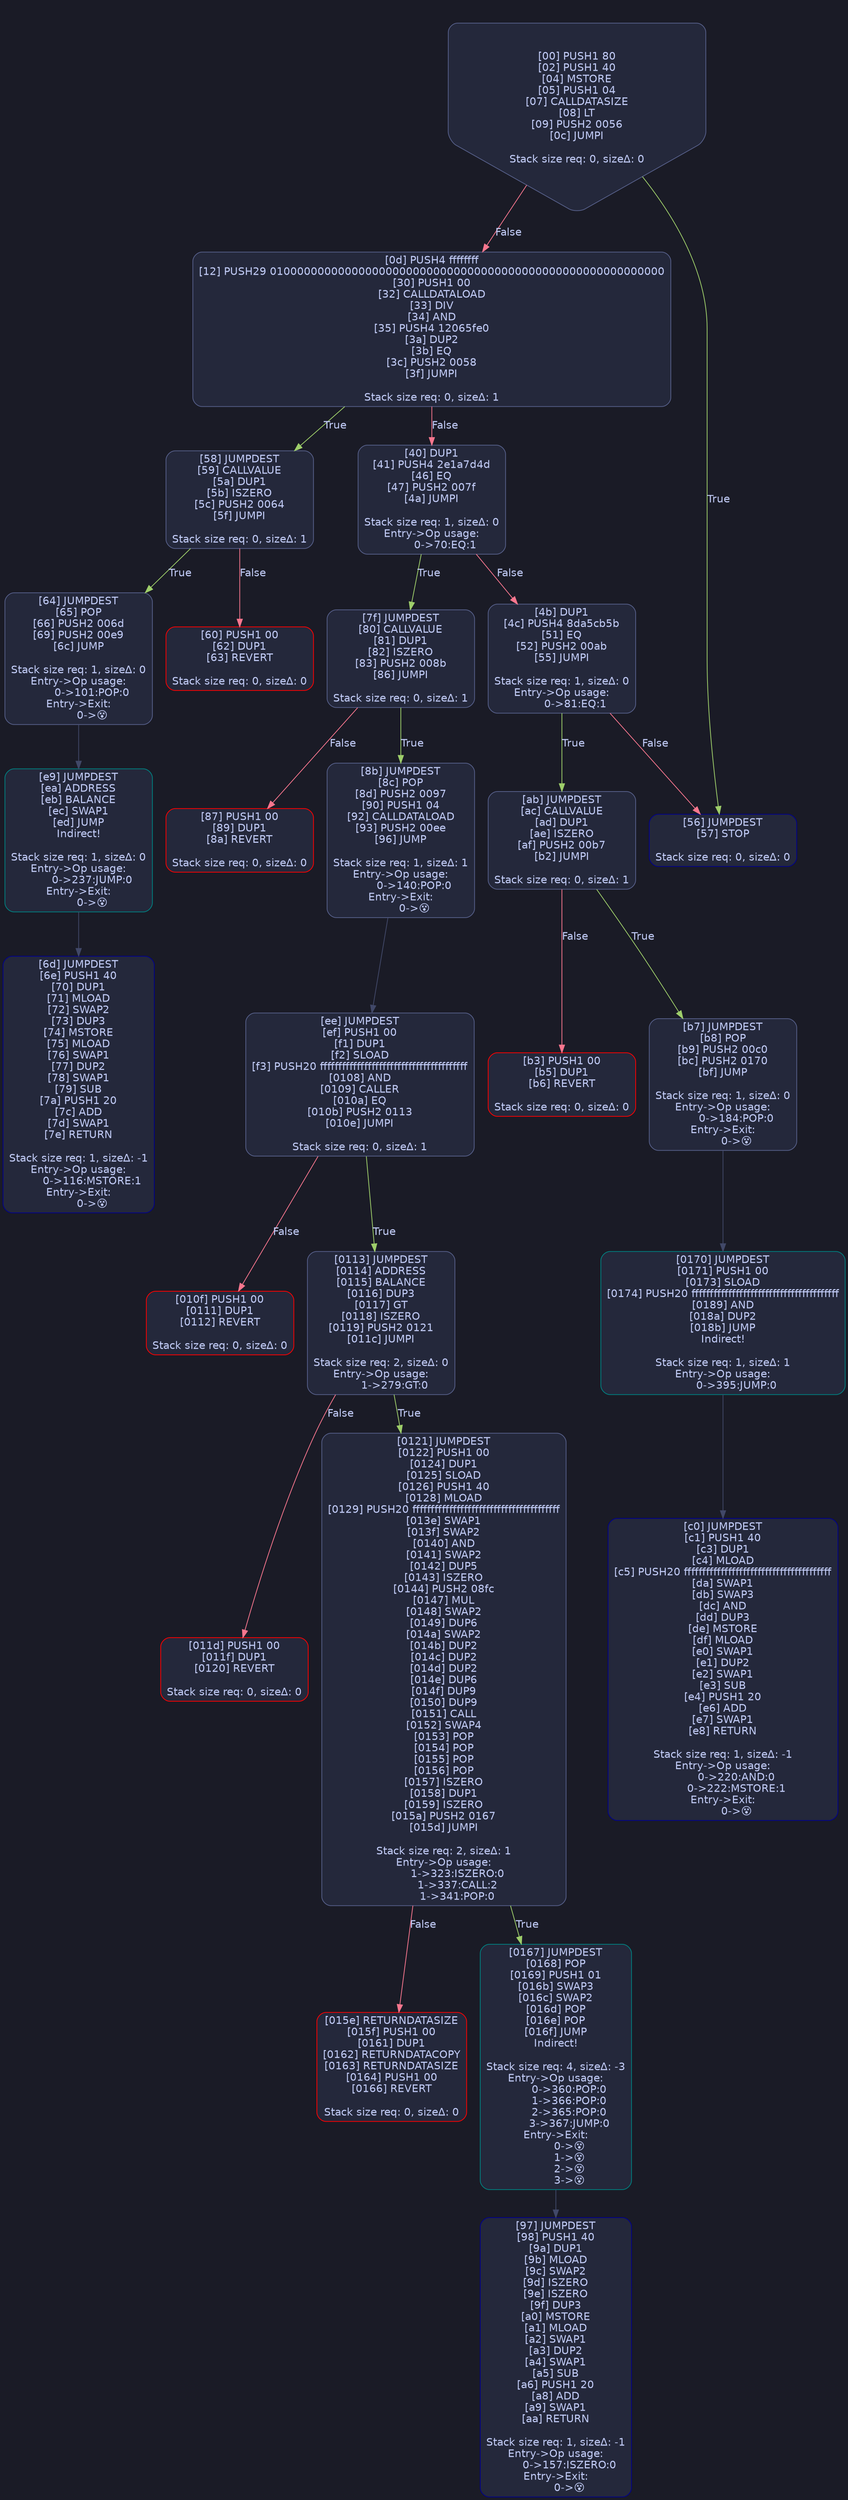 digraph G {
    node [shape=box, style="filled, rounded", color="#565f89", fontcolor="#c0caf5", fontname="Helvetica", fillcolor="#24283b"];
    edge [color="#414868", fontcolor="#c0caf5", fontname="Helvetica"];
    bgcolor="#1a1b26";
    0 [ label = "[00] PUSH1 80
[02] PUSH1 40
[04] MSTORE
[05] PUSH1 04
[07] CALLDATASIZE
[08] LT
[09] PUSH2 0056
[0c] JUMPI

Stack size req: 0, sizeΔ: 0
" shape = invhouse]
    1 [ label = "[0d] PUSH4 ffffffff
[12] PUSH29 0100000000000000000000000000000000000000000000000000000000
[30] PUSH1 00
[32] CALLDATALOAD
[33] DIV
[34] AND
[35] PUSH4 12065fe0
[3a] DUP2
[3b] EQ
[3c] PUSH2 0058
[3f] JUMPI

Stack size req: 0, sizeΔ: 1
"]
    2 [ label = "[40] DUP1
[41] PUSH4 2e1a7d4d
[46] EQ
[47] PUSH2 007f
[4a] JUMPI

Stack size req: 1, sizeΔ: 0
Entry->Op usage:
	0->70:EQ:1
"]
    3 [ label = "[4b] DUP1
[4c] PUSH4 8da5cb5b
[51] EQ
[52] PUSH2 00ab
[55] JUMPI

Stack size req: 1, sizeΔ: 0
Entry->Op usage:
	0->81:EQ:1
"]
    4 [ label = "[56] JUMPDEST
[57] STOP

Stack size req: 0, sizeΔ: 0
" color = "darkblue"]
    5 [ label = "[58] JUMPDEST
[59] CALLVALUE
[5a] DUP1
[5b] ISZERO
[5c] PUSH2 0064
[5f] JUMPI

Stack size req: 0, sizeΔ: 1
"]
    6 [ label = "[60] PUSH1 00
[62] DUP1
[63] REVERT

Stack size req: 0, sizeΔ: 0
" color = "red"]
    7 [ label = "[64] JUMPDEST
[65] POP
[66] PUSH2 006d
[69] PUSH2 00e9
[6c] JUMP

Stack size req: 1, sizeΔ: 0
Entry->Op usage:
	0->101:POP:0
Entry->Exit:
	0->😵
"]
    8 [ label = "[6d] JUMPDEST
[6e] PUSH1 40
[70] DUP1
[71] MLOAD
[72] SWAP2
[73] DUP3
[74] MSTORE
[75] MLOAD
[76] SWAP1
[77] DUP2
[78] SWAP1
[79] SUB
[7a] PUSH1 20
[7c] ADD
[7d] SWAP1
[7e] RETURN

Stack size req: 1, sizeΔ: -1
Entry->Op usage:
	0->116:MSTORE:1
Entry->Exit:
	0->😵
" color = "darkblue"]
    9 [ label = "[7f] JUMPDEST
[80] CALLVALUE
[81] DUP1
[82] ISZERO
[83] PUSH2 008b
[86] JUMPI

Stack size req: 0, sizeΔ: 1
"]
    10 [ label = "[87] PUSH1 00
[89] DUP1
[8a] REVERT

Stack size req: 0, sizeΔ: 0
" color = "red"]
    11 [ label = "[8b] JUMPDEST
[8c] POP
[8d] PUSH2 0097
[90] PUSH1 04
[92] CALLDATALOAD
[93] PUSH2 00ee
[96] JUMP

Stack size req: 1, sizeΔ: 1
Entry->Op usage:
	0->140:POP:0
Entry->Exit:
	0->😵
"]
    12 [ label = "[97] JUMPDEST
[98] PUSH1 40
[9a] DUP1
[9b] MLOAD
[9c] SWAP2
[9d] ISZERO
[9e] ISZERO
[9f] DUP3
[a0] MSTORE
[a1] MLOAD
[a2] SWAP1
[a3] DUP2
[a4] SWAP1
[a5] SUB
[a6] PUSH1 20
[a8] ADD
[a9] SWAP1
[aa] RETURN

Stack size req: 1, sizeΔ: -1
Entry->Op usage:
	0->157:ISZERO:0
Entry->Exit:
	0->😵
" color = "darkblue"]
    13 [ label = "[ab] JUMPDEST
[ac] CALLVALUE
[ad] DUP1
[ae] ISZERO
[af] PUSH2 00b7
[b2] JUMPI

Stack size req: 0, sizeΔ: 1
"]
    14 [ label = "[b3] PUSH1 00
[b5] DUP1
[b6] REVERT

Stack size req: 0, sizeΔ: 0
" color = "red"]
    15 [ label = "[b7] JUMPDEST
[b8] POP
[b9] PUSH2 00c0
[bc] PUSH2 0170
[bf] JUMP

Stack size req: 1, sizeΔ: 0
Entry->Op usage:
	0->184:POP:0
Entry->Exit:
	0->😵
"]
    16 [ label = "[c0] JUMPDEST
[c1] PUSH1 40
[c3] DUP1
[c4] MLOAD
[c5] PUSH20 ffffffffffffffffffffffffffffffffffffffff
[da] SWAP1
[db] SWAP3
[dc] AND
[dd] DUP3
[de] MSTORE
[df] MLOAD
[e0] SWAP1
[e1] DUP2
[e2] SWAP1
[e3] SUB
[e4] PUSH1 20
[e6] ADD
[e7] SWAP1
[e8] RETURN

Stack size req: 1, sizeΔ: -1
Entry->Op usage:
	0->220:AND:0
	0->222:MSTORE:1
Entry->Exit:
	0->😵
" color = "darkblue"]
    17 [ label = "[e9] JUMPDEST
[ea] ADDRESS
[eb] BALANCE
[ec] SWAP1
[ed] JUMP
Indirect!

Stack size req: 1, sizeΔ: 0
Entry->Op usage:
	0->237:JUMP:0
Entry->Exit:
	0->😵
" color = "teal"]
    18 [ label = "[ee] JUMPDEST
[ef] PUSH1 00
[f1] DUP1
[f2] SLOAD
[f3] PUSH20 ffffffffffffffffffffffffffffffffffffffff
[0108] AND
[0109] CALLER
[010a] EQ
[010b] PUSH2 0113
[010e] JUMPI

Stack size req: 0, sizeΔ: 1
"]
    19 [ label = "[010f] PUSH1 00
[0111] DUP1
[0112] REVERT

Stack size req: 0, sizeΔ: 0
" color = "red"]
    20 [ label = "[0113] JUMPDEST
[0114] ADDRESS
[0115] BALANCE
[0116] DUP3
[0117] GT
[0118] ISZERO
[0119] PUSH2 0121
[011c] JUMPI

Stack size req: 2, sizeΔ: 0
Entry->Op usage:
	1->279:GT:0
"]
    21 [ label = "[011d] PUSH1 00
[011f] DUP1
[0120] REVERT

Stack size req: 0, sizeΔ: 0
" color = "red"]
    22 [ label = "[0121] JUMPDEST
[0122] PUSH1 00
[0124] DUP1
[0125] SLOAD
[0126] PUSH1 40
[0128] MLOAD
[0129] PUSH20 ffffffffffffffffffffffffffffffffffffffff
[013e] SWAP1
[013f] SWAP2
[0140] AND
[0141] SWAP2
[0142] DUP5
[0143] ISZERO
[0144] PUSH2 08fc
[0147] MUL
[0148] SWAP2
[0149] DUP6
[014a] SWAP2
[014b] DUP2
[014c] DUP2
[014d] DUP2
[014e] DUP6
[014f] DUP9
[0150] DUP9
[0151] CALL
[0152] SWAP4
[0153] POP
[0154] POP
[0155] POP
[0156] POP
[0157] ISZERO
[0158] DUP1
[0159] ISZERO
[015a] PUSH2 0167
[015d] JUMPI

Stack size req: 2, sizeΔ: 1
Entry->Op usage:
	1->323:ISZERO:0
	1->337:CALL:2
	1->341:POP:0
"]
    23 [ label = "[015e] RETURNDATASIZE
[015f] PUSH1 00
[0161] DUP1
[0162] RETURNDATACOPY
[0163] RETURNDATASIZE
[0164] PUSH1 00
[0166] REVERT

Stack size req: 0, sizeΔ: 0
" color = "red"]
    24 [ label = "[0167] JUMPDEST
[0168] POP
[0169] PUSH1 01
[016b] SWAP3
[016c] SWAP2
[016d] POP
[016e] POP
[016f] JUMP
Indirect!

Stack size req: 4, sizeΔ: -3
Entry->Op usage:
	0->360:POP:0
	1->366:POP:0
	2->365:POP:0
	3->367:JUMP:0
Entry->Exit:
	0->😵
	1->😵
	2->😵
	3->😵
" color = "teal"]
    25 [ label = "[0170] JUMPDEST
[0171] PUSH1 00
[0173] SLOAD
[0174] PUSH20 ffffffffffffffffffffffffffffffffffffffff
[0189] AND
[018a] DUP2
[018b] JUMP
Indirect!

Stack size req: 1, sizeΔ: 1
Entry->Op usage:
	0->395:JUMP:0
" color = "teal"]
    0 -> 1 [ label = "False" color = "#f7768e"]
    0 -> 4 [ label = "True" color = "#9ece6a"]
    1 -> 2 [ label = "False" color = "#f7768e"]
    1 -> 5 [ label = "True" color = "#9ece6a"]
    2 -> 3 [ label = "False" color = "#f7768e"]
    2 -> 9 [ label = "True" color = "#9ece6a"]
    3 -> 4 [ label = "False" color = "#f7768e"]
    3 -> 13 [ label = "True" color = "#9ece6a"]
    5 -> 6 [ label = "False" color = "#f7768e"]
    5 -> 7 [ label = "True" color = "#9ece6a"]
    7 -> 17 [ ]
    9 -> 10 [ label = "False" color = "#f7768e"]
    9 -> 11 [ label = "True" color = "#9ece6a"]
    11 -> 18 [ ]
    13 -> 14 [ label = "False" color = "#f7768e"]
    13 -> 15 [ label = "True" color = "#9ece6a"]
    15 -> 25 [ ]
    18 -> 19 [ label = "False" color = "#f7768e"]
    18 -> 20 [ label = "True" color = "#9ece6a"]
    20 -> 21 [ label = "False" color = "#f7768e"]
    20 -> 22 [ label = "True" color = "#9ece6a"]
    22 -> 23 [ label = "False" color = "#f7768e"]
    22 -> 24 [ label = "True" color = "#9ece6a"]
    17 -> 8 [ ]
    24 -> 12 [ ]
    25 -> 16 [ ]

}
